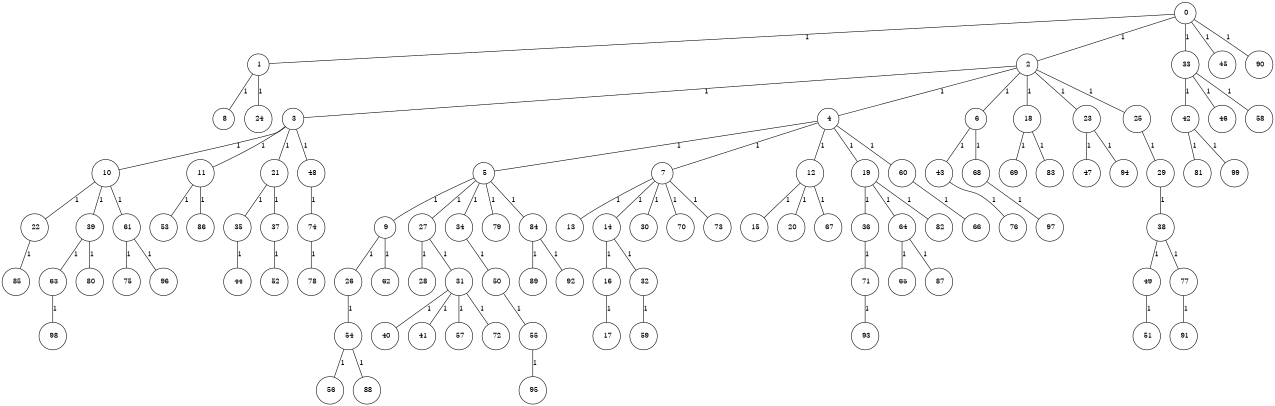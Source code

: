 graph G {
size="8.5,11;"
ratio = "expand;"
fixedsize="true;"
overlap="scale;"
node[shape=circle,width=.12,hight=.12,fontsize=12]
edge[fontsize=12]

0[label=" 0" color=black, pos="0.43763432,2.5796188!"];
1[label=" 1" color=black, pos="1.3086525,1.8319262!"];
2[label=" 2" color=black, pos="0.049017943,0.9279295!"];
3[label=" 3" color=black, pos="0.72195726,2.0176479!"];
4[label=" 4" color=black, pos="2.1831286,0.77638146!"];
5[label=" 5" color=black, pos="0.54024099,1.878949!"];
6[label=" 6" color=black, pos="1.3383281,0.50953601!"];
7[label=" 7" color=black, pos="0.76362459,0.43529504!"];
8[label=" 8" color=black, pos="2.5170861,0.9172717!"];
9[label=" 9" color=black, pos="2.2176187,2.9411012!"];
10[label=" 10" color=black, pos="0.7517665,0.48791147!"];
11[label=" 11" color=black, pos="1.4829432,0.26571317!"];
12[label=" 12" color=black, pos="2.2229076,0.044736155!"];
13[label=" 13" color=black, pos="2.9183615,0.43444789!"];
14[label=" 14" color=black, pos="0.18223903,1.4713908!"];
15[label=" 15" color=black, pos="0.81295438,1.1471225!"];
16[label=" 16" color=black, pos="0.92159965,0.15577908!"];
17[label=" 17" color=black, pos="2.8135921,2.405855!"];
18[label=" 18" color=black, pos="2.965911,1.0390824!"];
19[label=" 19" color=black, pos="0.3993259,0.11492606!"];
20[label=" 20" color=black, pos="0.34689017,0.38538208!"];
21[label=" 21" color=black, pos="2.0833474,2.5219413!"];
22[label=" 22" color=black, pos="0.76381388,0.21145006!"];
23[label=" 23" color=black, pos="1.9000179,1.9068087!"];
24[label=" 24" color=black, pos="1.4229668,1.9608359!"];
25[label=" 25" color=black, pos="1.1594681,0.80191754!"];
26[label=" 26" color=black, pos="0.26045744,1.5742333!"];
27[label=" 27" color=black, pos="1.1457954,0.28201683!"];
28[label=" 28" color=black, pos="1.8488216,0.75793731!"];
29[label=" 29" color=black, pos="1.4872289,0.19775543!"];
30[label=" 30" color=black, pos="2.2732107,1.827811!"];
31[label=" 31" color=black, pos="2.7677781,2.9948461!"];
32[label=" 32" color=black, pos="1.7972076,1.4273038!"];
33[label=" 33" color=black, pos="1.322373,0.082054792!"];
34[label=" 34" color=black, pos="1.0702213,0.24261373!"];
35[label=" 35" color=black, pos="1.3454475,1.7087023!"];
36[label=" 36" color=black, pos="2.1920295,2.126438!"];
37[label=" 37" color=black, pos="2.7465182,1.9303011!"];
38[label=" 38" color=black, pos="0.73339895,2.1929574!"];
39[label=" 39" color=black, pos="0.49273195,2.6919219!"];
40[label=" 40" color=black, pos="2.1434855,0.24661526!"];
41[label=" 41" color=black, pos="0.34844713,2.0486889!"];
42[label=" 42" color=black, pos="0.98495815,1.6346851!"];
43[label=" 43" color=black, pos="1.8159332,1.5246746!"];
44[label=" 44" color=black, pos="1.8100271,1.6872211!"];
45[label=" 45" color=black, pos="1.9753061,0.57627415!"];
46[label=" 46" color=black, pos="2.3756344,0.20988211!"];
47[label=" 47" color=black, pos="2.9570351,2.1583059!"];
48[label=" 48" color=black, pos="1.0210298,0.56637915!"];
49[label=" 49" color=black, pos="1.7335912,1.7881453!"];
50[label=" 50" color=black, pos="0.90637071,2.0489549!"];
51[label=" 51" color=black, pos="2.7662179,2.7302666!"];
52[label=" 52" color=black, pos="1.2247423,0.13279024!"];
53[label=" 53" color=black, pos="1.0350099,0.90875349!"];
54[label=" 54" color=black, pos="1.478296,1.2790105!"];
55[label=" 55" color=black, pos="1.0204396,1.5358517!"];
56[label=" 56" color=black, pos="1.8422375,1.4109464!"];
57[label=" 57" color=black, pos="1.7172989,0.29437801!"];
58[label=" 58" color=black, pos="1.6219222,0.34597354!"];
59[label=" 59" color=black, pos="1.9169625,0.96438501!"];
60[label=" 60" color=black, pos="2.4937278,0.34175319!"];
61[label=" 61" color=black, pos="1.8062396,2.9393819!"];
62[label=" 62" color=black, pos="2.3691423,1.7198666!"];
63[label=" 63" color=black, pos="1.6557088,0.43105137!"];
64[label=" 64" color=black, pos="0.35794918,1.073775!"];
65[label=" 65" color=black, pos="0.041089467,1.6989177!"];
66[label=" 66" color=black, pos="2.7114859,1.0511517!"];
67[label=" 67" color=black, pos="0.1211314,2.7701532!"];
68[label=" 68" color=black, pos="0.11271195,2.1435969!"];
69[label=" 69" color=black, pos="1.3624131,1.2034872!"];
70[label=" 70" color=black, pos="2.3013711,0.12113732!"];
71[label=" 71" color=black, pos="0.17907214,2.4550262!"];
72[label=" 72" color=black, pos="1.3941864,2.6122694!"];
73[label=" 73" color=black, pos="2.8969541,1.0982875!"];
74[label=" 74" color=black, pos="1.3560784,1.2368884!"];
75[label=" 75" color=black, pos="0.16497594,1.092069!"];
76[label=" 76" color=black, pos="2.1189481,1.1966395!"];
77[label=" 77" color=black, pos="1.3186446,1.2129166!"];
78[label=" 78" color=black, pos="2.3234805,1.5770956!"];
79[label=" 79" color=black, pos="2.8862426,2.0395739!"];
80[label=" 80" color=black, pos="1.5609229,2.715705!"];
81[label=" 81" color=black, pos="0.96303041,2.0663169!"];
82[label=" 82" color=black, pos="2.9634318,1.7963185!"];
83[label=" 83" color=black, pos="1.3102471,2.4060956!"];
84[label=" 84" color=black, pos="2.1240533,2.9105564!"];
85[label=" 85" color=black, pos="0.0028617568,0.062713558!"];
86[label=" 86" color=black, pos="0.457527,2.8288948!"];
87[label=" 87" color=black, pos="2.6719309,0.62419873!"];
88[label=" 88" color=black, pos="1.520312,2.6907307!"];
89[label=" 89" color=black, pos="2.1538963,2.8024512!"];
90[label=" 90" color=black, pos="2.060253,2.2457358!"];
91[label=" 91" color=black, pos="0.48715724,0.79969527!"];
92[label=" 92" color=black, pos="0.25456652,2.0539085!"];
93[label=" 93" color=black, pos="1.8337247,0.5837705!"];
94[label=" 94" color=black, pos="2.7564311,2.6350214!"];
95[label=" 95" color=black, pos="0.28113402,1.6612157!"];
96[label=" 96" color=black, pos="1.5991238,1.2847885!"];
97[label=" 97" color=black, pos="1.108994,0.87034818!"];
98[label=" 98" color=black, pos="1.6860094,0.53974703!"];
99[label=" 99" color=black, pos="2.7679154,0.78437723!"];
0--1[label="1"]
0--2[label="1"]
0--33[label="1"]
0--45[label="1"]
0--90[label="1"]
1--8[label="1"]
1--24[label="1"]
2--3[label="1"]
2--4[label="1"]
2--6[label="1"]
2--18[label="1"]
2--23[label="1"]
2--25[label="1"]
3--10[label="1"]
3--11[label="1"]
3--21[label="1"]
3--48[label="1"]
4--5[label="1"]
4--7[label="1"]
4--12[label="1"]
4--19[label="1"]
4--60[label="1"]
5--9[label="1"]
5--27[label="1"]
5--34[label="1"]
5--79[label="1"]
5--84[label="1"]
6--43[label="1"]
6--68[label="1"]
7--13[label="1"]
7--14[label="1"]
7--30[label="1"]
7--70[label="1"]
7--73[label="1"]
9--26[label="1"]
9--62[label="1"]
10--22[label="1"]
10--39[label="1"]
10--61[label="1"]
11--53[label="1"]
11--86[label="1"]
12--15[label="1"]
12--20[label="1"]
12--67[label="1"]
14--16[label="1"]
14--32[label="1"]
16--17[label="1"]
18--69[label="1"]
18--83[label="1"]
19--36[label="1"]
19--64[label="1"]
19--82[label="1"]
21--35[label="1"]
21--37[label="1"]
22--85[label="1"]
23--47[label="1"]
23--94[label="1"]
25--29[label="1"]
26--54[label="1"]
27--28[label="1"]
27--31[label="1"]
29--38[label="1"]
31--40[label="1"]
31--41[label="1"]
31--57[label="1"]
31--72[label="1"]
32--59[label="1"]
33--42[label="1"]
33--46[label="1"]
33--58[label="1"]
34--50[label="1"]
35--44[label="1"]
36--71[label="1"]
37--52[label="1"]
38--49[label="1"]
38--77[label="1"]
39--63[label="1"]
39--80[label="1"]
42--81[label="1"]
42--99[label="1"]
43--76[label="1"]
48--74[label="1"]
49--51[label="1"]
50--55[label="1"]
54--56[label="1"]
54--88[label="1"]
55--95[label="1"]
60--66[label="1"]
61--75[label="1"]
61--96[label="1"]
63--98[label="1"]
64--65[label="1"]
64--87[label="1"]
68--97[label="1"]
71--93[label="1"]
74--78[label="1"]
77--91[label="1"]
84--89[label="1"]
84--92[label="1"]

}
